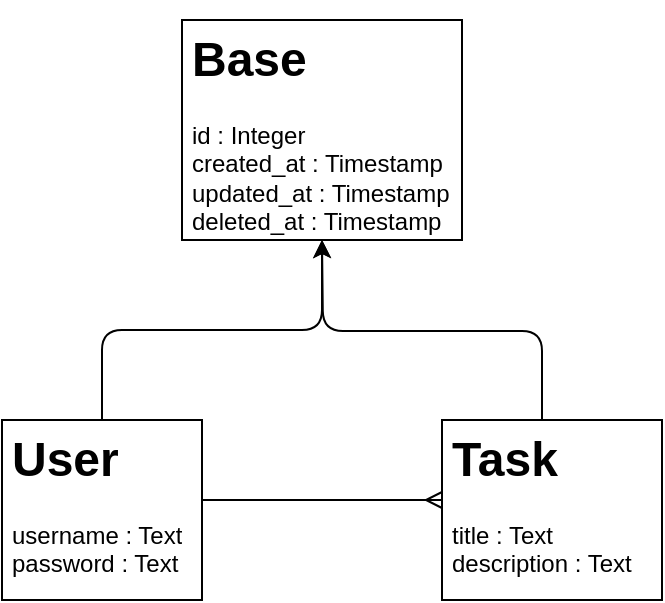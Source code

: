 <mxfile version="12.2.2" type="device" pages="1"><diagram id="AfiwLJBkp4cX-facbPEQ" name="Page-1"><mxGraphModel dx="466" dy="930" grid="1" gridSize="10" guides="1" tooltips="1" connect="1" arrows="1" fold="1" page="1" pageScale="1" pageWidth="1654" pageHeight="1169" math="0" shadow="0"><root><mxCell id="0"/><mxCell id="1" parent="0"/><mxCell id="ZZgW21Qur8X3HKJI-8d7-8" value="" style="rounded=0;whiteSpace=wrap;html=1;" vertex="1" parent="1"><mxGeometry x="400" y="280" width="110" height="90" as="geometry"/></mxCell><mxCell id="ZZgW21Qur8X3HKJI-8d7-4" value="" style="rounded=0;whiteSpace=wrap;html=1;" vertex="1" parent="1"><mxGeometry x="270" y="80" width="140" height="110" as="geometry"/></mxCell><mxCell id="ZZgW21Qur8X3HKJI-8d7-3" value="&lt;h1&gt;Base&lt;/h1&gt;&lt;div&gt;id : Integer&lt;/div&gt;&lt;div&gt;created_at : Timestamp&lt;/div&gt;&lt;div&gt;updated_at : Timestamp&lt;/div&gt;&lt;div&gt;deleted_at : Timestamp&lt;/div&gt;" style="text;html=1;strokeColor=none;fillColor=none;spacing=5;spacingTop=-20;whiteSpace=wrap;overflow=hidden;rounded=0;" vertex="1" parent="1"><mxGeometry x="270" y="80" width="140" height="110" as="geometry"/></mxCell><mxCell id="ZZgW21Qur8X3HKJI-8d7-5" value="" style="rounded=0;whiteSpace=wrap;html=1;" vertex="1" parent="1"><mxGeometry x="180" y="280" width="100" height="90" as="geometry"/></mxCell><mxCell id="ZZgW21Qur8X3HKJI-8d7-6" value="&lt;h1&gt;User&lt;/h1&gt;&lt;div&gt;username : Text&lt;/div&gt;&lt;div&gt;password : Text&lt;/div&gt;" style="text;html=1;strokeColor=none;fillColor=none;spacing=5;spacingTop=-20;whiteSpace=wrap;overflow=hidden;rounded=0;" vertex="1" parent="1"><mxGeometry x="180" y="280" width="100" height="80" as="geometry"/></mxCell><mxCell id="ZZgW21Qur8X3HKJI-8d7-7" value="&lt;h1&gt;Task&lt;/h1&gt;&lt;div&gt;title : Text&lt;/div&gt;&lt;div&gt;description : Text&lt;/div&gt;" style="text;html=1;strokeColor=none;fillColor=none;spacing=5;spacingTop=-20;whiteSpace=wrap;overflow=hidden;rounded=0;" vertex="1" parent="1"><mxGeometry x="400" y="280" width="100" height="80" as="geometry"/></mxCell><mxCell id="ZZgW21Qur8X3HKJI-8d7-9" value="" style="endArrow=ERmany;html=1;entryX=0;entryY=0.5;entryDx=0;entryDy=0;exitX=1;exitY=0.5;exitDx=0;exitDy=0;endFill=0;" edge="1" parent="1" source="ZZgW21Qur8X3HKJI-8d7-6" target="ZZgW21Qur8X3HKJI-8d7-7"><mxGeometry width="50" height="50" relative="1" as="geometry"><mxPoint x="160" y="440" as="sourcePoint"/><mxPoint x="210" y="390" as="targetPoint"/></mxGeometry></mxCell><mxCell id="ZZgW21Qur8X3HKJI-8d7-10" value="" style="endArrow=classic;html=1;entryX=0.5;entryY=1;entryDx=0;entryDy=0;exitX=0.5;exitY=0;exitDx=0;exitDy=0;edgeStyle=orthogonalEdgeStyle;" edge="1" parent="1" source="ZZgW21Qur8X3HKJI-8d7-6" target="ZZgW21Qur8X3HKJI-8d7-3"><mxGeometry width="50" height="50" relative="1" as="geometry"><mxPoint x="300" y="260" as="sourcePoint"/><mxPoint x="350" y="210" as="targetPoint"/></mxGeometry></mxCell><mxCell id="ZZgW21Qur8X3HKJI-8d7-11" value="" style="endArrow=classic;html=1;exitX=0.5;exitY=0;exitDx=0;exitDy=0;edgeStyle=orthogonalEdgeStyle;" edge="1" parent="1" source="ZZgW21Qur8X3HKJI-8d7-7"><mxGeometry width="50" height="50" relative="1" as="geometry"><mxPoint x="320" y="290" as="sourcePoint"/><mxPoint x="340" y="190" as="targetPoint"/></mxGeometry></mxCell></root></mxGraphModel></diagram></mxfile>